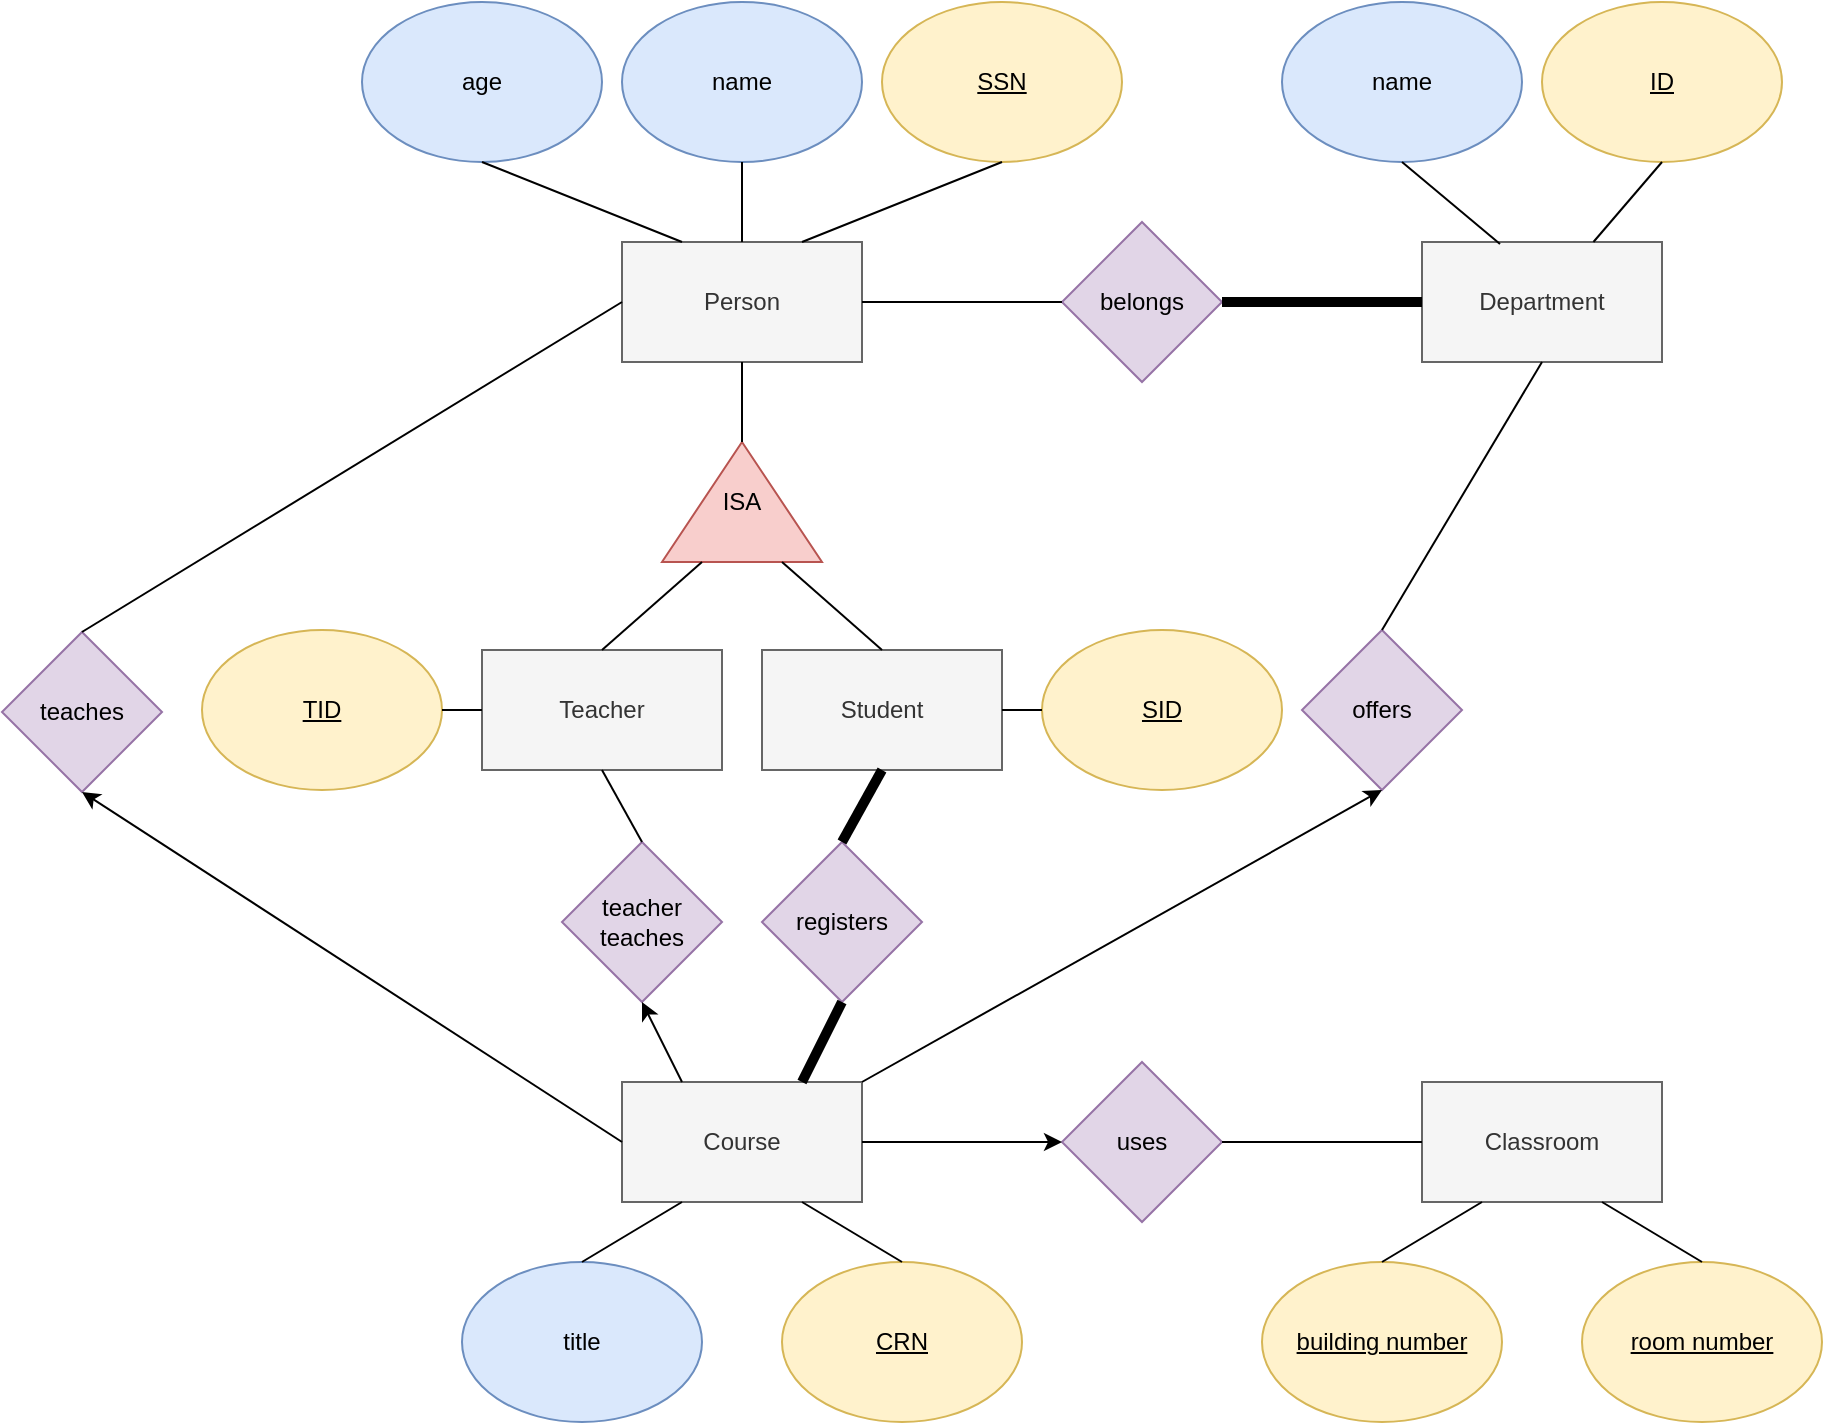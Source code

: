 <mxfile version="20.8.16" type="device"><diagram id="R2lEEEUBdFMjLlhIrx00" name="Page-1"><mxGraphModel dx="1050" dy="717" grid="1" gridSize="10" guides="1" tooltips="1" connect="1" arrows="1" fold="1" page="1" pageScale="1" pageWidth="1169" pageHeight="827" math="0" shadow="0" extFonts="Permanent Marker^https://fonts.googleapis.com/css?family=Permanent+Marker"><root><mxCell id="0"/><mxCell id="1" parent="0"/><mxCell id="3gP0sZnb2yAY0qJ6MLfT-50" value="Person" style="rounded=0;whiteSpace=wrap;html=1;fillColor=#f5f5f5;fontColor=#333333;strokeColor=#666666;" parent="1" vertex="1"><mxGeometry x="320" y="139" width="120" height="60" as="geometry"/></mxCell><mxCell id="3gP0sZnb2yAY0qJ6MLfT-51" value="age" style="ellipse;whiteSpace=wrap;html=1;fillColor=#dae8fc;strokeColor=#6c8ebf;" parent="1" vertex="1"><mxGeometry x="190" y="19" width="120" height="80" as="geometry"/></mxCell><mxCell id="3gP0sZnb2yAY0qJ6MLfT-52" value="name" style="ellipse;whiteSpace=wrap;html=1;fillColor=#dae8fc;strokeColor=#6c8ebf;" parent="1" vertex="1"><mxGeometry x="320" y="19" width="120" height="80" as="geometry"/></mxCell><mxCell id="3gP0sZnb2yAY0qJ6MLfT-53" value="&lt;u&gt;SSN&lt;/u&gt;" style="ellipse;whiteSpace=wrap;html=1;fillColor=#fff2cc;strokeColor=#d6b656;" parent="1" vertex="1"><mxGeometry x="450" y="19" width="120" height="80" as="geometry"/></mxCell><mxCell id="3gP0sZnb2yAY0qJ6MLfT-54" value="" style="endArrow=none;html=1;rounded=0;entryX=0.5;entryY=1;entryDx=0;entryDy=0;exitX=0.25;exitY=0;exitDx=0;exitDy=0;" parent="1" source="3gP0sZnb2yAY0qJ6MLfT-50" target="3gP0sZnb2yAY0qJ6MLfT-51" edge="1"><mxGeometry width="50" height="50" relative="1" as="geometry"><mxPoint x="190" y="99" as="sourcePoint"/><mxPoint x="240" y="49" as="targetPoint"/></mxGeometry></mxCell><mxCell id="3gP0sZnb2yAY0qJ6MLfT-55" value="" style="endArrow=none;html=1;rounded=0;exitX=0.5;exitY=0;exitDx=0;exitDy=0;entryX=0.5;entryY=1;entryDx=0;entryDy=0;" parent="1" source="3gP0sZnb2yAY0qJ6MLfT-50" target="3gP0sZnb2yAY0qJ6MLfT-52" edge="1"><mxGeometry width="50" height="50" relative="1" as="geometry"><mxPoint x="190" y="99" as="sourcePoint"/><mxPoint x="240" y="49" as="targetPoint"/></mxGeometry></mxCell><mxCell id="3gP0sZnb2yAY0qJ6MLfT-56" value="" style="endArrow=none;html=1;rounded=0;exitX=0.75;exitY=0;exitDx=0;exitDy=0;entryX=0.5;entryY=1;entryDx=0;entryDy=0;" parent="1" source="3gP0sZnb2yAY0qJ6MLfT-50" target="3gP0sZnb2yAY0qJ6MLfT-53" edge="1"><mxGeometry width="50" height="50" relative="1" as="geometry"><mxPoint x="190" y="99" as="sourcePoint"/><mxPoint x="240" y="49" as="targetPoint"/></mxGeometry></mxCell><mxCell id="3gP0sZnb2yAY0qJ6MLfT-60" value="ISA" style="triangle;whiteSpace=wrap;html=1;direction=north;fillColor=#f8cecc;strokeColor=#b85450;" parent="1" vertex="1"><mxGeometry x="340" y="239" width="80" height="60" as="geometry"/></mxCell><mxCell id="3gP0sZnb2yAY0qJ6MLfT-61" value="" style="endArrow=none;html=1;rounded=0;strokeWidth=1;entryX=0.5;entryY=1;entryDx=0;entryDy=0;exitX=1;exitY=0.5;exitDx=0;exitDy=0;" parent="1" source="3gP0sZnb2yAY0qJ6MLfT-60" target="3gP0sZnb2yAY0qJ6MLfT-50" edge="1"><mxGeometry width="50" height="50" relative="1" as="geometry"><mxPoint x="260" y="329" as="sourcePoint"/><mxPoint x="310" y="279" as="targetPoint"/></mxGeometry></mxCell><mxCell id="3gP0sZnb2yAY0qJ6MLfT-62" value="Student" style="rounded=0;whiteSpace=wrap;html=1;fillColor=#f5f5f5;fontColor=#333333;strokeColor=#666666;" parent="1" vertex="1"><mxGeometry x="390" y="343" width="120" height="60" as="geometry"/></mxCell><mxCell id="3gP0sZnb2yAY0qJ6MLfT-63" value="Teacher" style="rounded=0;whiteSpace=wrap;html=1;fillColor=#f5f5f5;fontColor=#333333;strokeColor=#666666;" parent="1" vertex="1"><mxGeometry x="250" y="343" width="120" height="60" as="geometry"/></mxCell><mxCell id="3gP0sZnb2yAY0qJ6MLfT-64" value="" style="endArrow=none;html=1;rounded=0;strokeWidth=1;exitX=0.5;exitY=0;exitDx=0;exitDy=0;entryX=0;entryY=0.75;entryDx=0;entryDy=0;" parent="1" source="3gP0sZnb2yAY0qJ6MLfT-62" target="3gP0sZnb2yAY0qJ6MLfT-60" edge="1"><mxGeometry width="50" height="50" relative="1" as="geometry"><mxPoint x="260" y="329" as="sourcePoint"/><mxPoint x="320" y="299" as="targetPoint"/></mxGeometry></mxCell><mxCell id="3gP0sZnb2yAY0qJ6MLfT-65" value="" style="endArrow=none;html=1;rounded=0;strokeWidth=1;exitX=0.5;exitY=0;exitDx=0;exitDy=0;entryX=0;entryY=0.25;entryDx=0;entryDy=0;" parent="1" source="3gP0sZnb2yAY0qJ6MLfT-63" edge="1" target="3gP0sZnb2yAY0qJ6MLfT-60"><mxGeometry width="50" height="50" relative="1" as="geometry"><mxPoint x="260" y="329" as="sourcePoint"/><mxPoint x="420" y="299" as="targetPoint"/></mxGeometry></mxCell><mxCell id="3gP0sZnb2yAY0qJ6MLfT-67" value="Course" style="rounded=0;whiteSpace=wrap;html=1;fillColor=#f5f5f5;fontColor=#333333;strokeColor=#666666;" parent="1" vertex="1"><mxGeometry x="320" y="559" width="120" height="60" as="geometry"/></mxCell><mxCell id="3gP0sZnb2yAY0qJ6MLfT-68" value="registers" style="rhombus;whiteSpace=wrap;html=1;fillColor=#e1d5e7;strokeColor=#9673a6;" parent="1" vertex="1"><mxGeometry x="390" y="439" width="80" height="80" as="geometry"/></mxCell><mxCell id="3gP0sZnb2yAY0qJ6MLfT-69" value="teaches" style="rhombus;whiteSpace=wrap;html=1;fillColor=#e1d5e7;strokeColor=#9673a6;" parent="1" vertex="1"><mxGeometry x="10" y="334" width="80" height="80" as="geometry"/></mxCell><mxCell id="3gP0sZnb2yAY0qJ6MLfT-70" value="" style="endArrow=none;html=1;rounded=0;strokeWidth=5;exitX=0.5;exitY=1;exitDx=0;exitDy=0;entryX=0.5;entryY=0;entryDx=0;entryDy=0;" parent="1" source="3gP0sZnb2yAY0qJ6MLfT-62" target="3gP0sZnb2yAY0qJ6MLfT-68" edge="1"><mxGeometry width="50" height="50" relative="1" as="geometry"><mxPoint x="530" y="369" as="sourcePoint"/><mxPoint x="580" y="319" as="targetPoint"/></mxGeometry></mxCell><mxCell id="3gP0sZnb2yAY0qJ6MLfT-71" value="" style="endArrow=none;html=1;rounded=0;strokeWidth=5;exitX=0.5;exitY=1;exitDx=0;exitDy=0;entryX=0.75;entryY=0;entryDx=0;entryDy=0;" parent="1" source="3gP0sZnb2yAY0qJ6MLfT-68" target="3gP0sZnb2yAY0qJ6MLfT-67" edge="1"><mxGeometry width="50" height="50" relative="1" as="geometry"><mxPoint x="600" y="369" as="sourcePoint"/><mxPoint x="440" y="559" as="targetPoint"/></mxGeometry></mxCell><mxCell id="3gP0sZnb2yAY0qJ6MLfT-72" value="" style="endArrow=none;html=1;rounded=0;strokeWidth=1;exitX=0;exitY=0.5;exitDx=0;exitDy=0;entryX=0.5;entryY=0;entryDx=0;entryDy=0;" parent="1" source="3gP0sZnb2yAY0qJ6MLfT-50" target="3gP0sZnb2yAY0qJ6MLfT-69" edge="1"><mxGeometry width="50" height="50" relative="1" as="geometry"><mxPoint x="150" y="370" as="sourcePoint"/><mxPoint x="200" y="320" as="targetPoint"/></mxGeometry></mxCell><mxCell id="3gP0sZnb2yAY0qJ6MLfT-74" value="Department" style="rounded=0;whiteSpace=wrap;html=1;fillColor=#f5f5f5;fontColor=#333333;strokeColor=#666666;" parent="1" vertex="1"><mxGeometry x="720" y="139" width="120" height="60" as="geometry"/></mxCell><mxCell id="3gP0sZnb2yAY0qJ6MLfT-75" value="belongs" style="rhombus;whiteSpace=wrap;html=1;fillColor=#e1d5e7;strokeColor=#9673a6;" parent="1" vertex="1"><mxGeometry x="540" y="129" width="80" height="80" as="geometry"/></mxCell><mxCell id="3gP0sZnb2yAY0qJ6MLfT-76" value="" style="endArrow=none;html=1;rounded=0;strokeWidth=1;exitX=1;exitY=0.5;exitDx=0;exitDy=0;entryX=0;entryY=0.5;entryDx=0;entryDy=0;" parent="1" source="3gP0sZnb2yAY0qJ6MLfT-50" target="3gP0sZnb2yAY0qJ6MLfT-75" edge="1"><mxGeometry width="50" height="50" relative="1" as="geometry"><mxPoint x="590" y="369" as="sourcePoint"/><mxPoint x="640" y="319" as="targetPoint"/></mxGeometry></mxCell><mxCell id="3gP0sZnb2yAY0qJ6MLfT-77" value="" style="endArrow=none;html=1;rounded=0;strokeWidth=5;exitX=1;exitY=0.5;exitDx=0;exitDy=0;entryX=0;entryY=0.5;entryDx=0;entryDy=0;" parent="1" source="3gP0sZnb2yAY0qJ6MLfT-75" target="3gP0sZnb2yAY0qJ6MLfT-74" edge="1"><mxGeometry width="50" height="50" relative="1" as="geometry"><mxPoint x="590" y="369" as="sourcePoint"/><mxPoint x="640" y="319" as="targetPoint"/></mxGeometry></mxCell><mxCell id="3gP0sZnb2yAY0qJ6MLfT-78" value="name" style="ellipse;whiteSpace=wrap;html=1;fillColor=#dae8fc;strokeColor=#6c8ebf;" parent="1" vertex="1"><mxGeometry x="650" y="19" width="120" height="80" as="geometry"/></mxCell><mxCell id="3gP0sZnb2yAY0qJ6MLfT-79" value="&lt;u&gt;ID&lt;/u&gt;" style="ellipse;whiteSpace=wrap;html=1;fillColor=#fff2cc;strokeColor=#d6b656;" parent="1" vertex="1"><mxGeometry x="780" y="19" width="120" height="80" as="geometry"/></mxCell><mxCell id="3gP0sZnb2yAY0qJ6MLfT-80" value="" style="endArrow=none;html=1;rounded=0;strokeWidth=1;exitX=0.5;exitY=1;exitDx=0;exitDy=0;entryX=0.325;entryY=0.017;entryDx=0;entryDy=0;entryPerimeter=0;" parent="1" source="3gP0sZnb2yAY0qJ6MLfT-78" target="3gP0sZnb2yAY0qJ6MLfT-74" edge="1"><mxGeometry width="50" height="50" relative="1" as="geometry"><mxPoint x="640" y="369" as="sourcePoint"/><mxPoint x="690" y="319" as="targetPoint"/></mxGeometry></mxCell><mxCell id="3gP0sZnb2yAY0qJ6MLfT-82" value="" style="endArrow=none;html=1;rounded=0;strokeWidth=1;" parent="1" source="3gP0sZnb2yAY0qJ6MLfT-74" edge="1"><mxGeometry width="50" height="50" relative="1" as="geometry"><mxPoint x="640" y="369" as="sourcePoint"/><mxPoint x="840" y="99" as="targetPoint"/></mxGeometry></mxCell><mxCell id="3gP0sZnb2yAY0qJ6MLfT-83" value="offers" style="rhombus;whiteSpace=wrap;html=1;fillColor=#e1d5e7;strokeColor=#9673a6;" parent="1" vertex="1"><mxGeometry x="660" y="333" width="80" height="80" as="geometry"/></mxCell><mxCell id="3gP0sZnb2yAY0qJ6MLfT-85" value="" style="endArrow=none;html=1;rounded=0;strokeWidth=1;entryX=0.5;entryY=1;entryDx=0;entryDy=0;exitX=0.5;exitY=0;exitDx=0;exitDy=0;" parent="1" source="3gP0sZnb2yAY0qJ6MLfT-83" target="3gP0sZnb2yAY0qJ6MLfT-74" edge="1"><mxGeometry width="50" height="50" relative="1" as="geometry"><mxPoint x="590" y="289" as="sourcePoint"/><mxPoint x="570" y="319" as="targetPoint"/></mxGeometry></mxCell><mxCell id="3gP0sZnb2yAY0qJ6MLfT-86" value="Classroom" style="rounded=0;whiteSpace=wrap;html=1;fillColor=#f5f5f5;fontColor=#333333;strokeColor=#666666;" parent="1" vertex="1"><mxGeometry x="720" y="559" width="120" height="60" as="geometry"/></mxCell><mxCell id="3gP0sZnb2yAY0qJ6MLfT-87" value="uses" style="rhombus;whiteSpace=wrap;html=1;fillColor=#e1d5e7;strokeColor=#9673a6;" parent="1" vertex="1"><mxGeometry x="540" y="549" width="80" height="80" as="geometry"/></mxCell><mxCell id="3gP0sZnb2yAY0qJ6MLfT-88" value="" style="endArrow=classic;html=1;rounded=0;strokeWidth=1;exitX=1;exitY=0.5;exitDx=0;exitDy=0;entryX=0;entryY=0.5;entryDx=0;entryDy=0;" parent="1" source="3gP0sZnb2yAY0qJ6MLfT-67" target="3gP0sZnb2yAY0qJ6MLfT-87" edge="1"><mxGeometry width="50" height="50" relative="1" as="geometry"><mxPoint x="520" y="369" as="sourcePoint"/><mxPoint x="570" y="319" as="targetPoint"/></mxGeometry></mxCell><mxCell id="3gP0sZnb2yAY0qJ6MLfT-89" value="" style="endArrow=none;html=1;rounded=0;strokeWidth=1;exitX=1;exitY=0.5;exitDx=0;exitDy=0;entryX=0;entryY=0.5;entryDx=0;entryDy=0;" parent="1" source="3gP0sZnb2yAY0qJ6MLfT-87" target="3gP0sZnb2yAY0qJ6MLfT-86" edge="1"><mxGeometry width="50" height="50" relative="1" as="geometry"><mxPoint x="520" y="369" as="sourcePoint"/><mxPoint x="570" y="319" as="targetPoint"/></mxGeometry></mxCell><mxCell id="3gP0sZnb2yAY0qJ6MLfT-90" value="title" style="ellipse;whiteSpace=wrap;html=1;fillColor=#dae8fc;strokeColor=#6c8ebf;" parent="1" vertex="1"><mxGeometry x="240" y="649" width="120" height="80" as="geometry"/></mxCell><mxCell id="3gP0sZnb2yAY0qJ6MLfT-91" value="&lt;u&gt;CRN&lt;/u&gt;" style="ellipse;whiteSpace=wrap;html=1;fillColor=#fff2cc;strokeColor=#d6b656;" parent="1" vertex="1"><mxGeometry x="400" y="649" width="120" height="80" as="geometry"/></mxCell><mxCell id="3gP0sZnb2yAY0qJ6MLfT-92" value="" style="endArrow=none;html=1;rounded=0;strokeWidth=1;exitX=0.5;exitY=0;exitDx=0;exitDy=0;entryX=0.25;entryY=1;entryDx=0;entryDy=0;" parent="1" source="3gP0sZnb2yAY0qJ6MLfT-90" target="3gP0sZnb2yAY0qJ6MLfT-67" edge="1"><mxGeometry width="50" height="50" relative="1" as="geometry"><mxPoint x="520" y="369" as="sourcePoint"/><mxPoint x="570" y="319" as="targetPoint"/></mxGeometry></mxCell><mxCell id="3gP0sZnb2yAY0qJ6MLfT-93" value="" style="endArrow=none;html=1;rounded=0;strokeWidth=1;exitX=0.5;exitY=0;exitDx=0;exitDy=0;entryX=0.75;entryY=1;entryDx=0;entryDy=0;" parent="1" source="3gP0sZnb2yAY0qJ6MLfT-91" target="3gP0sZnb2yAY0qJ6MLfT-67" edge="1"><mxGeometry width="50" height="50" relative="1" as="geometry"><mxPoint x="520" y="369" as="sourcePoint"/><mxPoint x="570" y="319" as="targetPoint"/></mxGeometry></mxCell><mxCell id="3gP0sZnb2yAY0qJ6MLfT-94" value="&lt;u&gt;building number&lt;/u&gt;" style="ellipse;whiteSpace=wrap;html=1;fillColor=#fff2cc;strokeColor=#d6b656;" parent="1" vertex="1"><mxGeometry x="640" y="649" width="120" height="80" as="geometry"/></mxCell><mxCell id="3gP0sZnb2yAY0qJ6MLfT-95" value="&lt;u&gt;room number&lt;/u&gt;" style="ellipse;whiteSpace=wrap;html=1;fillColor=#fff2cc;strokeColor=#d6b656;" parent="1" vertex="1"><mxGeometry x="800" y="649" width="120" height="80" as="geometry"/></mxCell><mxCell id="3gP0sZnb2yAY0qJ6MLfT-96" value="" style="endArrow=none;html=1;rounded=0;strokeWidth=1;exitX=0.5;exitY=0;exitDx=0;exitDy=0;entryX=0.25;entryY=1;entryDx=0;entryDy=0;" parent="1" source="3gP0sZnb2yAY0qJ6MLfT-94" target="3gP0sZnb2yAY0qJ6MLfT-86" edge="1"><mxGeometry width="50" height="50" relative="1" as="geometry"><mxPoint x="520" y="369" as="sourcePoint"/><mxPoint x="570" y="319" as="targetPoint"/></mxGeometry></mxCell><mxCell id="3gP0sZnb2yAY0qJ6MLfT-97" value="" style="endArrow=none;html=1;rounded=0;strokeWidth=1;exitX=0.5;exitY=0;exitDx=0;exitDy=0;entryX=0.75;entryY=1;entryDx=0;entryDy=0;" parent="1" source="3gP0sZnb2yAY0qJ6MLfT-95" target="3gP0sZnb2yAY0qJ6MLfT-86" edge="1"><mxGeometry width="50" height="50" relative="1" as="geometry"><mxPoint x="520" y="369" as="sourcePoint"/><mxPoint x="570" y="319" as="targetPoint"/></mxGeometry></mxCell><mxCell id="USW-pGZI3-FpONYButvW-1" value="&lt;u&gt;SID&lt;/u&gt;" style="ellipse;whiteSpace=wrap;html=1;fillColor=#fff2cc;strokeColor=#d6b656;" vertex="1" parent="1"><mxGeometry x="530" y="333" width="120" height="80" as="geometry"/></mxCell><mxCell id="USW-pGZI3-FpONYButvW-2" value="" style="endArrow=none;html=1;rounded=0;strokeWidth=1;exitX=1;exitY=0.5;exitDx=0;exitDy=0;entryX=0;entryY=0.5;entryDx=0;entryDy=0;" edge="1" parent="1" source="3gP0sZnb2yAY0qJ6MLfT-62" target="USW-pGZI3-FpONYButvW-1"><mxGeometry width="50" height="50" relative="1" as="geometry"><mxPoint x="530" y="419" as="sourcePoint"/><mxPoint x="580" y="369" as="targetPoint"/></mxGeometry></mxCell><mxCell id="USW-pGZI3-FpONYButvW-3" value="&lt;u&gt;TID&lt;/u&gt;" style="ellipse;whiteSpace=wrap;html=1;fillColor=#fff2cc;strokeColor=#d6b656;" vertex="1" parent="1"><mxGeometry x="110" y="333" width="120" height="80" as="geometry"/></mxCell><mxCell id="USW-pGZI3-FpONYButvW-4" value="" style="endArrow=none;html=1;rounded=0;strokeWidth=1;exitX=1;exitY=0.5;exitDx=0;exitDy=0;entryX=0;entryY=0.5;entryDx=0;entryDy=0;" edge="1" parent="1" source="USW-pGZI3-FpONYButvW-3" target="3gP0sZnb2yAY0qJ6MLfT-63"><mxGeometry width="50" height="50" relative="1" as="geometry"><mxPoint x="450" y="370" as="sourcePoint"/><mxPoint x="500" y="320" as="targetPoint"/></mxGeometry></mxCell><mxCell id="USW-pGZI3-FpONYButvW-7" value="" style="endArrow=classic;html=1;rounded=0;strokeWidth=1;exitX=1;exitY=0;exitDx=0;exitDy=0;entryX=0.5;entryY=1;entryDx=0;entryDy=0;" edge="1" parent="1" source="3gP0sZnb2yAY0qJ6MLfT-67" target="3gP0sZnb2yAY0qJ6MLfT-83"><mxGeometry width="50" height="50" relative="1" as="geometry"><mxPoint x="450" y="450" as="sourcePoint"/><mxPoint x="500" y="400" as="targetPoint"/></mxGeometry></mxCell><mxCell id="USW-pGZI3-FpONYButvW-8" value="" style="endArrow=classic;html=1;rounded=0;strokeWidth=1;exitX=0;exitY=0.5;exitDx=0;exitDy=0;entryX=0.5;entryY=1;entryDx=0;entryDy=0;" edge="1" parent="1" source="3gP0sZnb2yAY0qJ6MLfT-67" target="3gP0sZnb2yAY0qJ6MLfT-69"><mxGeometry width="50" height="50" relative="1" as="geometry"><mxPoint x="450" y="450" as="sourcePoint"/><mxPoint x="500" y="400" as="targetPoint"/></mxGeometry></mxCell><mxCell id="USW-pGZI3-FpONYButvW-9" value="teacher teaches" style="rhombus;whiteSpace=wrap;html=1;fillColor=#e1d5e7;strokeColor=#9673a6;" vertex="1" parent="1"><mxGeometry x="290" y="439" width="80" height="80" as="geometry"/></mxCell><mxCell id="USW-pGZI3-FpONYButvW-10" value="" style="endArrow=none;html=1;rounded=0;strokeWidth=1;exitX=0.5;exitY=1;exitDx=0;exitDy=0;entryX=0.5;entryY=0;entryDx=0;entryDy=0;" edge="1" parent="1" source="3gP0sZnb2yAY0qJ6MLfT-63" target="USW-pGZI3-FpONYButvW-9"><mxGeometry width="50" height="50" relative="1" as="geometry"><mxPoint x="450" y="450" as="sourcePoint"/><mxPoint x="500" y="400" as="targetPoint"/></mxGeometry></mxCell><mxCell id="USW-pGZI3-FpONYButvW-11" value="" style="endArrow=classic;html=1;rounded=0;strokeWidth=1;exitX=0.25;exitY=0;exitDx=0;exitDy=0;entryX=0.5;entryY=1;entryDx=0;entryDy=0;" edge="1" parent="1" source="3gP0sZnb2yAY0qJ6MLfT-67" target="USW-pGZI3-FpONYButvW-9"><mxGeometry width="50" height="50" relative="1" as="geometry"><mxPoint x="460" y="370" as="sourcePoint"/><mxPoint x="510" y="320" as="targetPoint"/></mxGeometry></mxCell></root></mxGraphModel></diagram></mxfile>